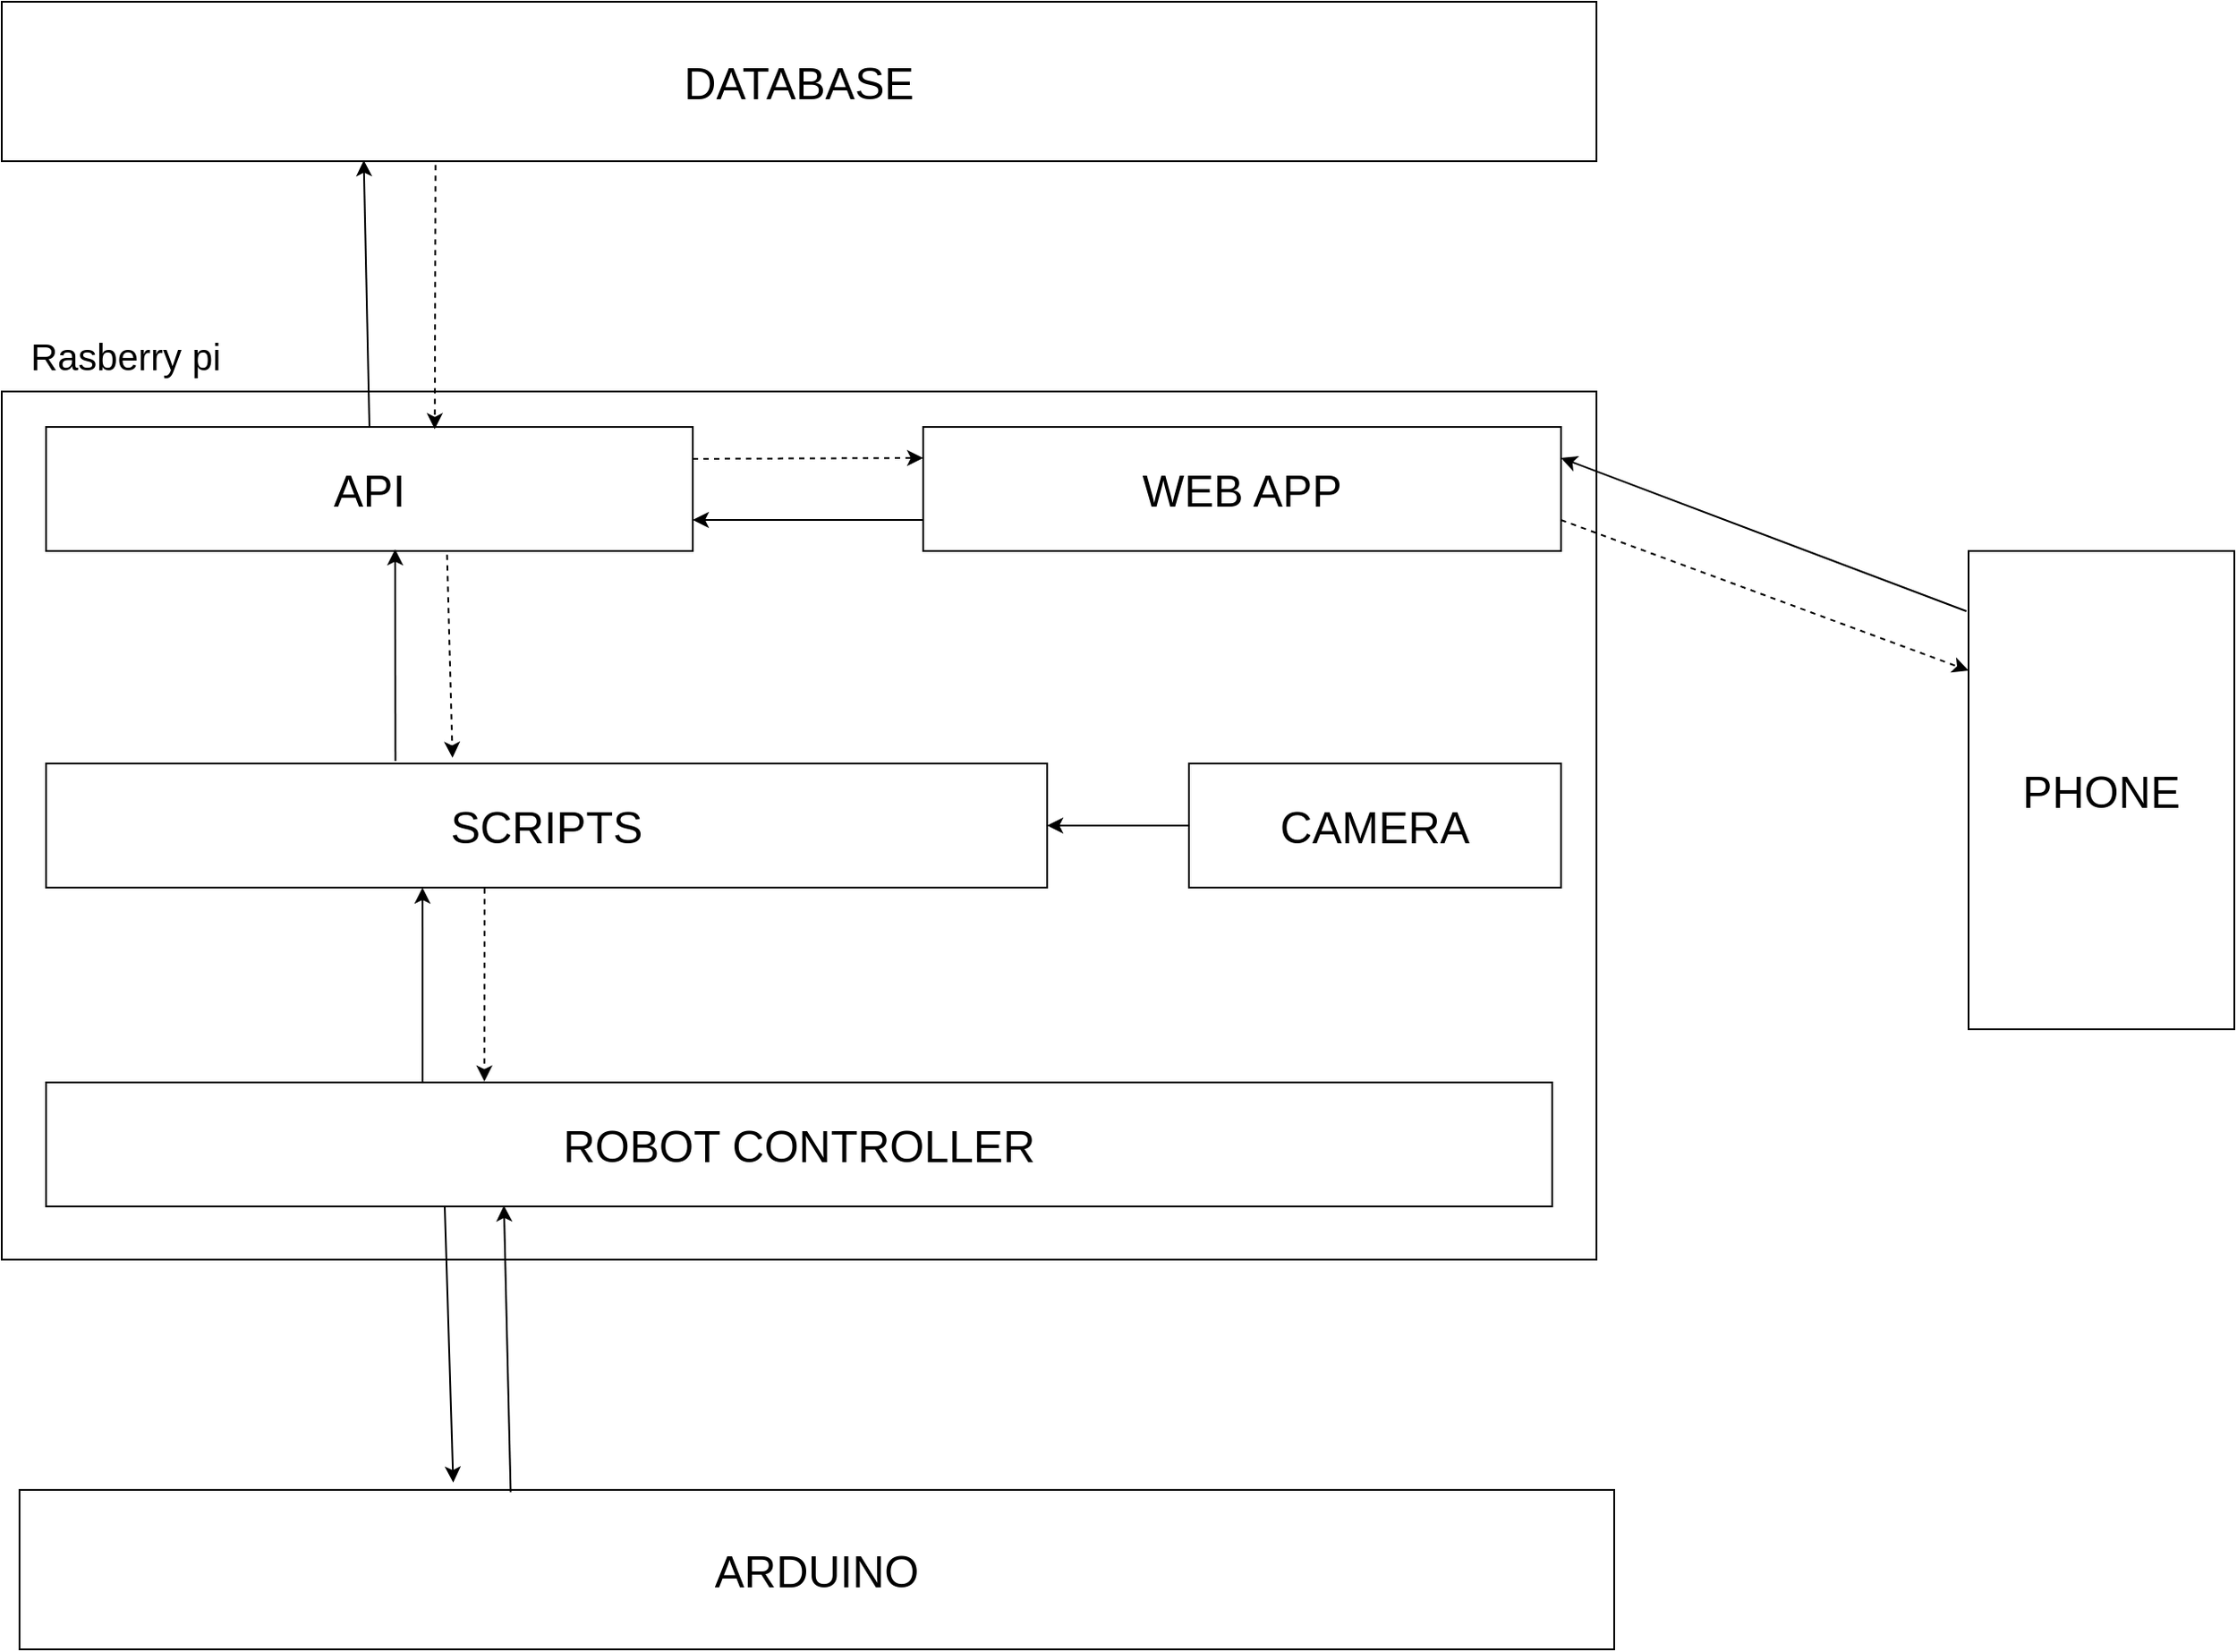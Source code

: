 <mxfile version="14.4.3" type="device"><diagram id="1N3DIqXszaXrw_TB2-E6" name="Page-1"><mxGraphModel dx="1830" dy="1033" grid="1" gridSize="10" guides="1" tooltips="1" connect="1" arrows="1" fold="1" page="1" pageScale="1" pageWidth="850" pageHeight="1100" math="0" shadow="0"><root><mxCell id="0"/><mxCell id="1" parent="0"/><mxCell id="DQVHeO0LaoKUXIQV-gpa-2" value="&lt;font style=&quot;font-size: 25px&quot;&gt;DATABASE&lt;/font&gt;" style="rounded=0;whiteSpace=wrap;html=1;" vertex="1" parent="1"><mxGeometry x="200" y="70" width="900" height="90" as="geometry"/></mxCell><mxCell id="DQVHeO0LaoKUXIQV-gpa-4" value="" style="rounded=0;whiteSpace=wrap;html=1;" vertex="1" parent="1"><mxGeometry x="200" y="290" width="900" height="490" as="geometry"/></mxCell><mxCell id="DQVHeO0LaoKUXIQV-gpa-5" value="&lt;span style=&quot;font-size: 25px&quot;&gt;ARDUINO&lt;/span&gt;" style="rounded=0;whiteSpace=wrap;html=1;" vertex="1" parent="1"><mxGeometry x="210" y="910" width="900" height="90" as="geometry"/></mxCell><mxCell id="DQVHeO0LaoKUXIQV-gpa-6" value="&lt;span style=&quot;font-size: 25px&quot;&gt;API&lt;/span&gt;" style="rounded=0;whiteSpace=wrap;html=1;" vertex="1" parent="1"><mxGeometry x="225" y="310" width="365" height="70" as="geometry"/></mxCell><mxCell id="DQVHeO0LaoKUXIQV-gpa-7" value="&lt;span style=&quot;font-size: 25px&quot;&gt;WEB APP&lt;/span&gt;" style="rounded=0;whiteSpace=wrap;html=1;" vertex="1" parent="1"><mxGeometry x="720" y="310" width="360" height="70" as="geometry"/></mxCell><mxCell id="DQVHeO0LaoKUXIQV-gpa-8" value="&lt;span style=&quot;font-size: 25px&quot;&gt;ROBOT CONTROLLER&lt;/span&gt;" style="rounded=0;whiteSpace=wrap;html=1;" vertex="1" parent="1"><mxGeometry x="225" y="680" width="850" height="70" as="geometry"/></mxCell><mxCell id="DQVHeO0LaoKUXIQV-gpa-9" value="&lt;span style=&quot;font-size: 25px&quot;&gt;SCRIPTS&lt;/span&gt;" style="rounded=0;whiteSpace=wrap;html=1;" vertex="1" parent="1"><mxGeometry x="225" y="500" width="565" height="70" as="geometry"/></mxCell><mxCell id="DQVHeO0LaoKUXIQV-gpa-10" value="&lt;span style=&quot;font-size: 25px&quot;&gt;CAMERA&lt;/span&gt;" style="rounded=0;whiteSpace=wrap;html=1;" vertex="1" parent="1"><mxGeometry x="870" y="500" width="210" height="70" as="geometry"/></mxCell><mxCell id="DQVHeO0LaoKUXIQV-gpa-11" value="Rasberry pi" style="text;html=1;strokeColor=none;fillColor=none;align=center;verticalAlign=middle;whiteSpace=wrap;rounded=0;fontSize=21;" vertex="1" parent="1"><mxGeometry x="200" y="260" width="140" height="20" as="geometry"/></mxCell><mxCell id="DQVHeO0LaoKUXIQV-gpa-13" value="&lt;font style=&quot;font-size: 25px&quot;&gt;PHONE&lt;/font&gt;" style="rounded=0;whiteSpace=wrap;html=1;" vertex="1" parent="1"><mxGeometry x="1310" y="380" width="150" height="270" as="geometry"/></mxCell><mxCell id="DQVHeO0LaoKUXIQV-gpa-14" value="" style="endArrow=classic;html=1;fontSize=21;entryX=0;entryY=0.25;entryDx=0;entryDy=0;dashed=1;" edge="1" parent="1" target="DQVHeO0LaoKUXIQV-gpa-7"><mxGeometry width="50" height="50" relative="1" as="geometry"><mxPoint x="590" y="328" as="sourcePoint"/><mxPoint x="680" y="320" as="targetPoint"/></mxGeometry></mxCell><mxCell id="DQVHeO0LaoKUXIQV-gpa-16" value="" style="endArrow=classic;html=1;fontSize=21;entryX=1;entryY=0.75;entryDx=0;entryDy=0;exitX=0;exitY=0.75;exitDx=0;exitDy=0;" edge="1" parent="1" source="DQVHeO0LaoKUXIQV-gpa-7" target="DQVHeO0LaoKUXIQV-gpa-6"><mxGeometry width="50" height="50" relative="1" as="geometry"><mxPoint x="570" y="430.5" as="sourcePoint"/><mxPoint x="700" y="430" as="targetPoint"/></mxGeometry></mxCell><mxCell id="DQVHeO0LaoKUXIQV-gpa-17" value="" style="endArrow=classic;html=1;fontSize=21;exitX=0;exitY=0.5;exitDx=0;exitDy=0;entryX=1;entryY=0.5;entryDx=0;entryDy=0;" edge="1" parent="1" source="DQVHeO0LaoKUXIQV-gpa-10" target="DQVHeO0LaoKUXIQV-gpa-9"><mxGeometry width="50" height="50" relative="1" as="geometry"><mxPoint x="1160" y="540" as="sourcePoint"/><mxPoint x="1210" y="490" as="targetPoint"/></mxGeometry></mxCell><mxCell id="DQVHeO0LaoKUXIQV-gpa-18" value="" style="endArrow=classic;html=1;fontSize=21;entryX=0.376;entryY=1;entryDx=0;entryDy=0;exitX=0.25;exitY=0;exitDx=0;exitDy=0;entryPerimeter=0;" edge="1" parent="1" source="DQVHeO0LaoKUXIQV-gpa-8" target="DQVHeO0LaoKUXIQV-gpa-9"><mxGeometry width="50" height="50" relative="1" as="geometry"><mxPoint x="100" y="640" as="sourcePoint"/><mxPoint x="150" y="590" as="targetPoint"/></mxGeometry></mxCell><mxCell id="DQVHeO0LaoKUXIQV-gpa-19" value="" style="endArrow=classic;html=1;fontSize=21;entryX=0.291;entryY=-0.008;entryDx=0;entryDy=0;dashed=1;exitX=0.438;exitY=1.005;exitDx=0;exitDy=0;exitPerimeter=0;entryPerimeter=0;" edge="1" parent="1" source="DQVHeO0LaoKUXIQV-gpa-9" target="DQVHeO0LaoKUXIQV-gpa-8"><mxGeometry width="50" height="50" relative="1" as="geometry"><mxPoint x="600" y="338" as="sourcePoint"/><mxPoint x="730" y="337.5" as="targetPoint"/></mxGeometry></mxCell><mxCell id="DQVHeO0LaoKUXIQV-gpa-20" value="" style="endArrow=classic;html=1;fontSize=21;exitX=0.349;exitY=-0.021;exitDx=0;exitDy=0;exitPerimeter=0;" edge="1" parent="1" source="DQVHeO0LaoKUXIQV-gpa-9"><mxGeometry width="50" height="50" relative="1" as="geometry"><mxPoint x="447.5" y="690" as="sourcePoint"/><mxPoint x="422" y="379" as="targetPoint"/></mxGeometry></mxCell><mxCell id="DQVHeO0LaoKUXIQV-gpa-21" value="" style="endArrow=classic;html=1;fontSize=21;entryX=0.406;entryY=-0.047;entryDx=0;entryDy=0;dashed=1;exitX=0.62;exitY=1.031;exitDx=0;exitDy=0;exitPerimeter=0;entryPerimeter=0;" edge="1" parent="1" source="DQVHeO0LaoKUXIQV-gpa-6" target="DQVHeO0LaoKUXIQV-gpa-9"><mxGeometry width="50" height="50" relative="1" as="geometry"><mxPoint x="482.47" y="580.35" as="sourcePoint"/><mxPoint x="482.35" y="689.44" as="targetPoint"/></mxGeometry></mxCell><mxCell id="DQVHeO0LaoKUXIQV-gpa-22" value="" style="endArrow=classic;html=1;fontSize=21;exitX=0.5;exitY=0;exitDx=0;exitDy=0;entryX=0.227;entryY=0.994;entryDx=0;entryDy=0;entryPerimeter=0;" edge="1" parent="1" source="DQVHeO0LaoKUXIQV-gpa-6" target="DQVHeO0LaoKUXIQV-gpa-2"><mxGeometry width="50" height="50" relative="1" as="geometry"><mxPoint x="432.185" y="508.53" as="sourcePoint"/><mxPoint x="432" y="389" as="targetPoint"/></mxGeometry></mxCell><mxCell id="DQVHeO0LaoKUXIQV-gpa-23" value="" style="endArrow=classic;html=1;fontSize=21;dashed=1;exitX=0.272;exitY=1.024;exitDx=0;exitDy=0;exitPerimeter=0;entryX=0.601;entryY=0.018;entryDx=0;entryDy=0;entryPerimeter=0;" edge="1" parent="1" source="DQVHeO0LaoKUXIQV-gpa-2" target="DQVHeO0LaoKUXIQV-gpa-6"><mxGeometry width="50" height="50" relative="1" as="geometry"><mxPoint x="461.3" y="392.17" as="sourcePoint"/><mxPoint x="464.39" y="506.71" as="targetPoint"/></mxGeometry></mxCell><mxCell id="DQVHeO0LaoKUXIQV-gpa-24" value="" style="endArrow=classic;html=1;fontSize=21;entryX=1;entryY=0.25;entryDx=0;entryDy=0;exitX=-0.008;exitY=0.126;exitDx=0;exitDy=0;exitPerimeter=0;" edge="1" parent="1" source="DQVHeO0LaoKUXIQV-gpa-13" target="DQVHeO0LaoKUXIQV-gpa-7"><mxGeometry width="50" height="50" relative="1" as="geometry"><mxPoint x="1210" y="470" as="sourcePoint"/><mxPoint x="1260" y="420" as="targetPoint"/></mxGeometry></mxCell><mxCell id="DQVHeO0LaoKUXIQV-gpa-25" value="" style="endArrow=classic;html=1;fontSize=21;entryX=0;entryY=0.25;entryDx=0;entryDy=0;dashed=1;exitX=1;exitY=0.75;exitDx=0;exitDy=0;" edge="1" parent="1" source="DQVHeO0LaoKUXIQV-gpa-7" target="DQVHeO0LaoKUXIQV-gpa-13"><mxGeometry width="50" height="50" relative="1" as="geometry"><mxPoint x="600" y="338" as="sourcePoint"/><mxPoint x="730" y="337.5" as="targetPoint"/></mxGeometry></mxCell><mxCell id="DQVHeO0LaoKUXIQV-gpa-26" value="" style="endArrow=classic;html=1;fontSize=21;entryX=0.272;entryY=-0.046;entryDx=0;entryDy=0;entryPerimeter=0;" edge="1" parent="1" target="DQVHeO0LaoKUXIQV-gpa-5"><mxGeometry width="50" height="50" relative="1" as="geometry"><mxPoint x="450" y="750" as="sourcePoint"/><mxPoint x="447.44" y="580" as="targetPoint"/></mxGeometry></mxCell><mxCell id="DQVHeO0LaoKUXIQV-gpa-28" value="" style="endArrow=classic;html=1;fontSize=21;entryX=0.304;entryY=0.992;entryDx=0;entryDy=0;entryPerimeter=0;exitX=0.308;exitY=0.014;exitDx=0;exitDy=0;exitPerimeter=0;" edge="1" parent="1" source="DQVHeO0LaoKUXIQV-gpa-5" target="DQVHeO0LaoKUXIQV-gpa-8"><mxGeometry width="50" height="50" relative="1" as="geometry"><mxPoint x="460" y="760" as="sourcePoint"/><mxPoint x="459.8" y="915.86" as="targetPoint"/></mxGeometry></mxCell></root></mxGraphModel></diagram></mxfile>
